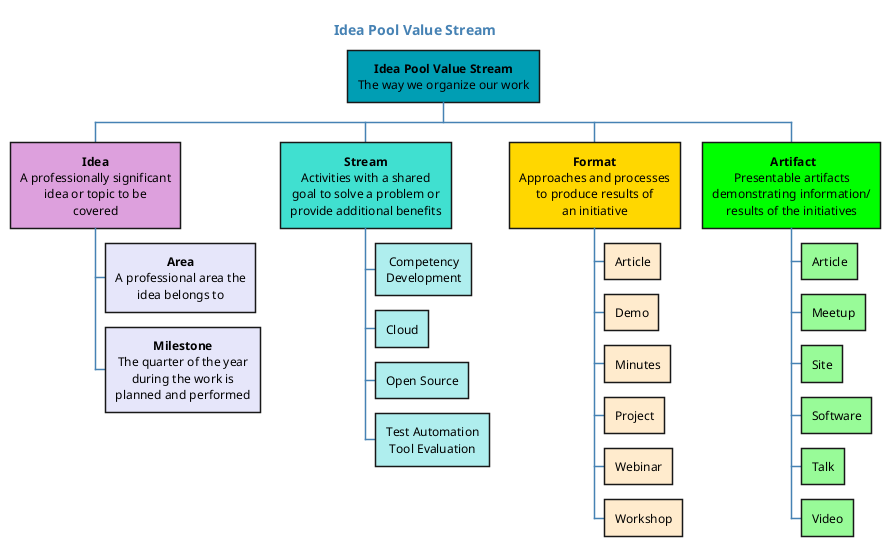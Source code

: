 @startwbs

title Idea Pool Value Stream

skinparam defaultTextAlignment center
skinparam backgroundColor transparent
skinparam titleFontColor SteelBlue

skinparam arrow {
    Color SteelBlue
    FontColor SteelBlue
}

+[#009eb4]:**Idea Pool Value Stream**
The way we organize our work;

++[#Plum]:**Idea**
A professionally significant
idea or topic to be
covered;

++-[#Lavender]:**Area**
A professional area the
idea belongs to;

+++[#Lavender]:**Milestone**
The quarter of the year
during the work is
planned and performed;

++[#Turquoise]:**Stream**
Activities with a shared
goal to solve a problem or
provide additional benefits;

+++[#PaleTurquoise] Competency\nDevelopment
+++[#PaleTurquoise] Cloud
+++[#PaleTurquoise] Open Source
+++[#PaleTurquoise] Test Automation\nTool Evaluation

++[#Gold]:**Format**
Approaches and processes
to produce results of
an initiative;

+++[#BlanchedAlmond] Article
+++[#BlanchedAlmond] Demo
+++[#BlanchedAlmond] Minutes
+++[#BlanchedAlmond] Project
+++[#BlanchedAlmond] Webinar
+++[#BlanchedAlmond] Workshop

++[#Lime]: **Artifact**
Presentable artifacts
demonstrating information/
results of the initiatives;

+++[#PaleGreen] Article
+++[#PaleGreen] Meetup
+++[#PaleGreen] Site
+++[#PaleGreen] Software
+++[#PaleGreen] Talk
+++[#PaleGreen] Video

@endwbs